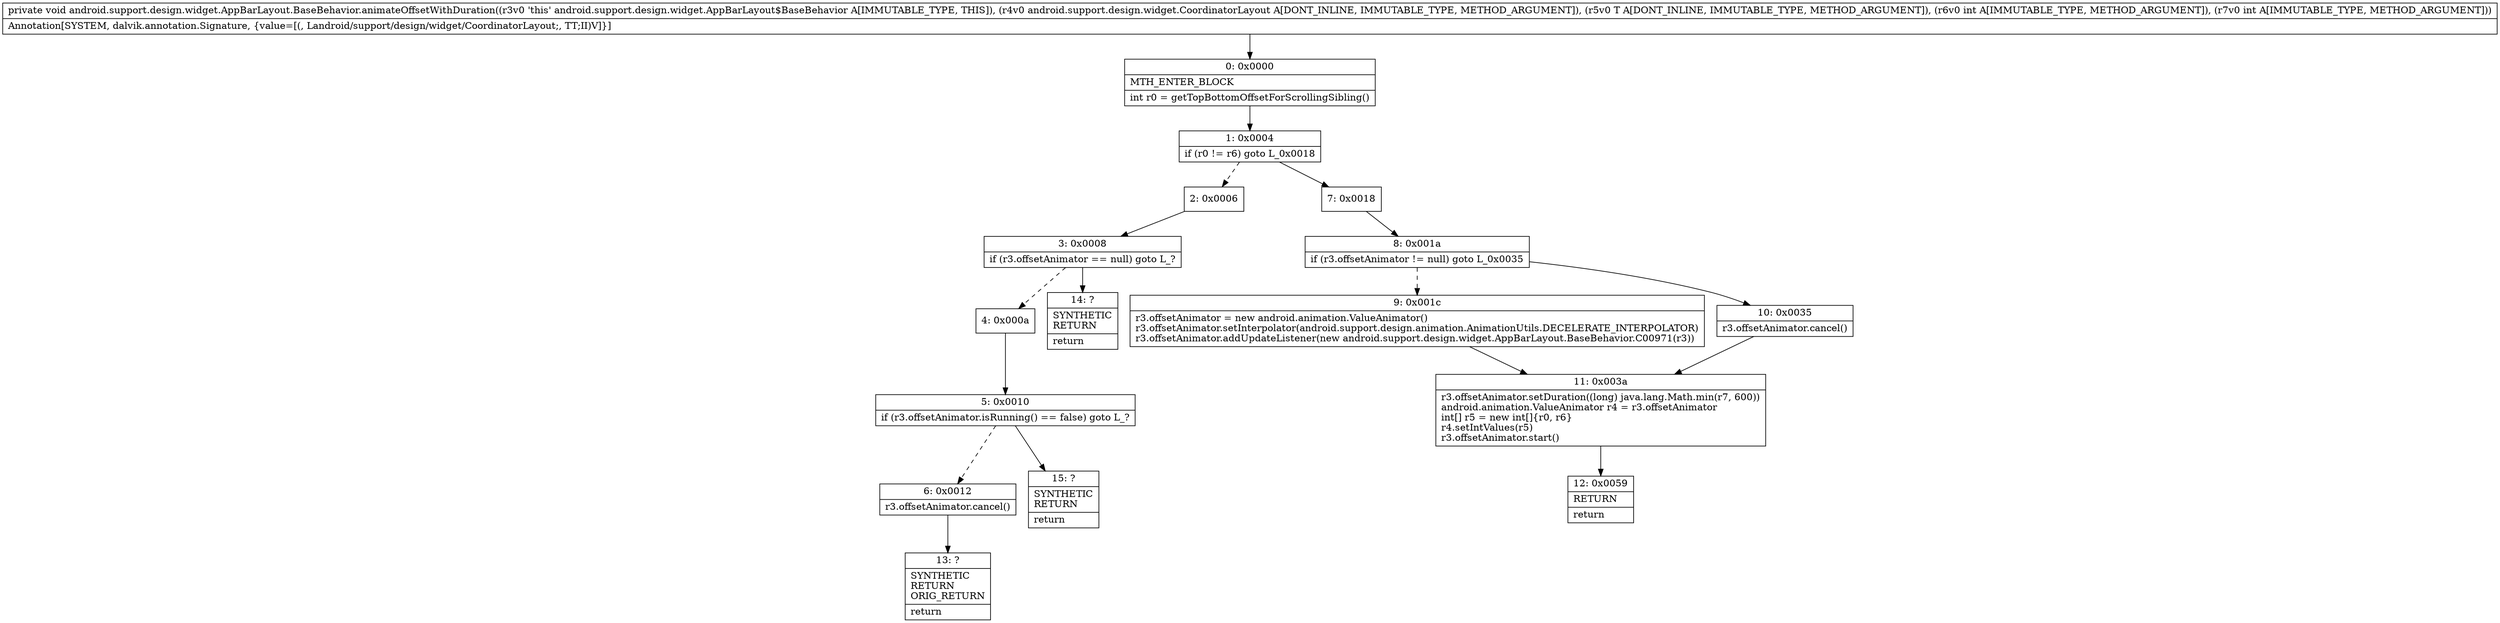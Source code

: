 digraph "CFG forandroid.support.design.widget.AppBarLayout.BaseBehavior.animateOffsetWithDuration(Landroid\/support\/design\/widget\/CoordinatorLayout;Landroid\/support\/design\/widget\/AppBarLayout;II)V" {
Node_0 [shape=record,label="{0\:\ 0x0000|MTH_ENTER_BLOCK\l|int r0 = getTopBottomOffsetForScrollingSibling()\l}"];
Node_1 [shape=record,label="{1\:\ 0x0004|if (r0 != r6) goto L_0x0018\l}"];
Node_2 [shape=record,label="{2\:\ 0x0006}"];
Node_3 [shape=record,label="{3\:\ 0x0008|if (r3.offsetAnimator == null) goto L_?\l}"];
Node_4 [shape=record,label="{4\:\ 0x000a}"];
Node_5 [shape=record,label="{5\:\ 0x0010|if (r3.offsetAnimator.isRunning() == false) goto L_?\l}"];
Node_6 [shape=record,label="{6\:\ 0x0012|r3.offsetAnimator.cancel()\l}"];
Node_7 [shape=record,label="{7\:\ 0x0018}"];
Node_8 [shape=record,label="{8\:\ 0x001a|if (r3.offsetAnimator != null) goto L_0x0035\l}"];
Node_9 [shape=record,label="{9\:\ 0x001c|r3.offsetAnimator = new android.animation.ValueAnimator()\lr3.offsetAnimator.setInterpolator(android.support.design.animation.AnimationUtils.DECELERATE_INTERPOLATOR)\lr3.offsetAnimator.addUpdateListener(new android.support.design.widget.AppBarLayout.BaseBehavior.C00971(r3))\l}"];
Node_10 [shape=record,label="{10\:\ 0x0035|r3.offsetAnimator.cancel()\l}"];
Node_11 [shape=record,label="{11\:\ 0x003a|r3.offsetAnimator.setDuration((long) java.lang.Math.min(r7, 600))\landroid.animation.ValueAnimator r4 = r3.offsetAnimator\lint[] r5 = new int[]\{r0, r6\}\lr4.setIntValues(r5)\lr3.offsetAnimator.start()\l}"];
Node_12 [shape=record,label="{12\:\ 0x0059|RETURN\l|return\l}"];
Node_13 [shape=record,label="{13\:\ ?|SYNTHETIC\lRETURN\lORIG_RETURN\l|return\l}"];
Node_14 [shape=record,label="{14\:\ ?|SYNTHETIC\lRETURN\l|return\l}"];
Node_15 [shape=record,label="{15\:\ ?|SYNTHETIC\lRETURN\l|return\l}"];
MethodNode[shape=record,label="{private void android.support.design.widget.AppBarLayout.BaseBehavior.animateOffsetWithDuration((r3v0 'this' android.support.design.widget.AppBarLayout$BaseBehavior A[IMMUTABLE_TYPE, THIS]), (r4v0 android.support.design.widget.CoordinatorLayout A[DONT_INLINE, IMMUTABLE_TYPE, METHOD_ARGUMENT]), (r5v0 T A[DONT_INLINE, IMMUTABLE_TYPE, METHOD_ARGUMENT]), (r6v0 int A[IMMUTABLE_TYPE, METHOD_ARGUMENT]), (r7v0 int A[IMMUTABLE_TYPE, METHOD_ARGUMENT]))  | Annotation[SYSTEM, dalvik.annotation.Signature, \{value=[(, Landroid\/support\/design\/widget\/CoordinatorLayout;, TT;II)V]\}]\l}"];
MethodNode -> Node_0;
Node_0 -> Node_1;
Node_1 -> Node_2[style=dashed];
Node_1 -> Node_7;
Node_2 -> Node_3;
Node_3 -> Node_4[style=dashed];
Node_3 -> Node_14;
Node_4 -> Node_5;
Node_5 -> Node_6[style=dashed];
Node_5 -> Node_15;
Node_6 -> Node_13;
Node_7 -> Node_8;
Node_8 -> Node_9[style=dashed];
Node_8 -> Node_10;
Node_9 -> Node_11;
Node_10 -> Node_11;
Node_11 -> Node_12;
}

